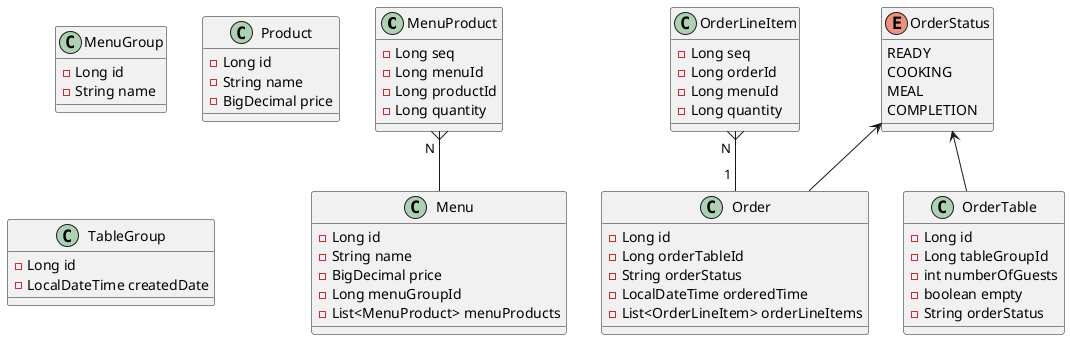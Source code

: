 @startuml

MenuProduct "N "}--" " Menu

OrderLineItem "N "}--"1 " Order
OrderStatus <-- Order
OrderStatus <-- OrderTable

class MenuGroup {
    - Long id
    - String name
}

class Menu {
    - Long id
    - String name
    - BigDecimal price
    - Long menuGroupId
    - List<MenuProduct> menuProducts
}

class MenuProduct {
    - Long seq
    - Long menuId
    - Long productId
    - Long quantity
}

class Product {
    - Long id
    - String name
    - BigDecimal price
}

class Order {
    - Long id
    - Long orderTableId
    - String orderStatus
    - LocalDateTime orderedTime
    - List<OrderLineItem> orderLineItems
}

enum OrderStatus {
    READY
    COOKING
    MEAL
    COMPLETION
}

class OrderLineItem {
    - Long seq
    - Long orderId
    - Long menuId
    - Long quantity
}

class OrderTable {
    - Long id
    - Long tableGroupId
    - int numberOfGuests
    - boolean empty
    - String orderStatus
}

class TableGroup {
    - Long id
    - LocalDateTime createdDate
}
@enduml

